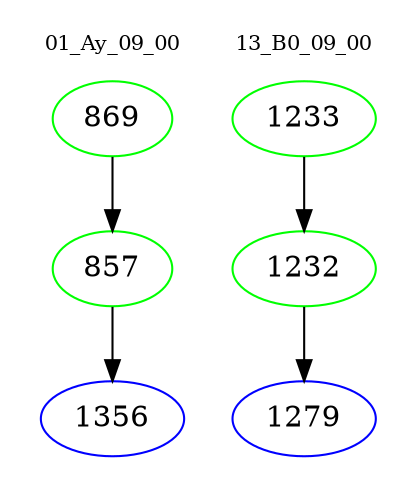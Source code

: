 digraph{
subgraph cluster_0 {
color = white
label = "01_Ay_09_00";
fontsize=10;
T0_869 [label="869", color="green"]
T0_869 -> T0_857 [color="black"]
T0_857 [label="857", color="green"]
T0_857 -> T0_1356 [color="black"]
T0_1356 [label="1356", color="blue"]
}
subgraph cluster_1 {
color = white
label = "13_B0_09_00";
fontsize=10;
T1_1233 [label="1233", color="green"]
T1_1233 -> T1_1232 [color="black"]
T1_1232 [label="1232", color="green"]
T1_1232 -> T1_1279 [color="black"]
T1_1279 [label="1279", color="blue"]
}
}
